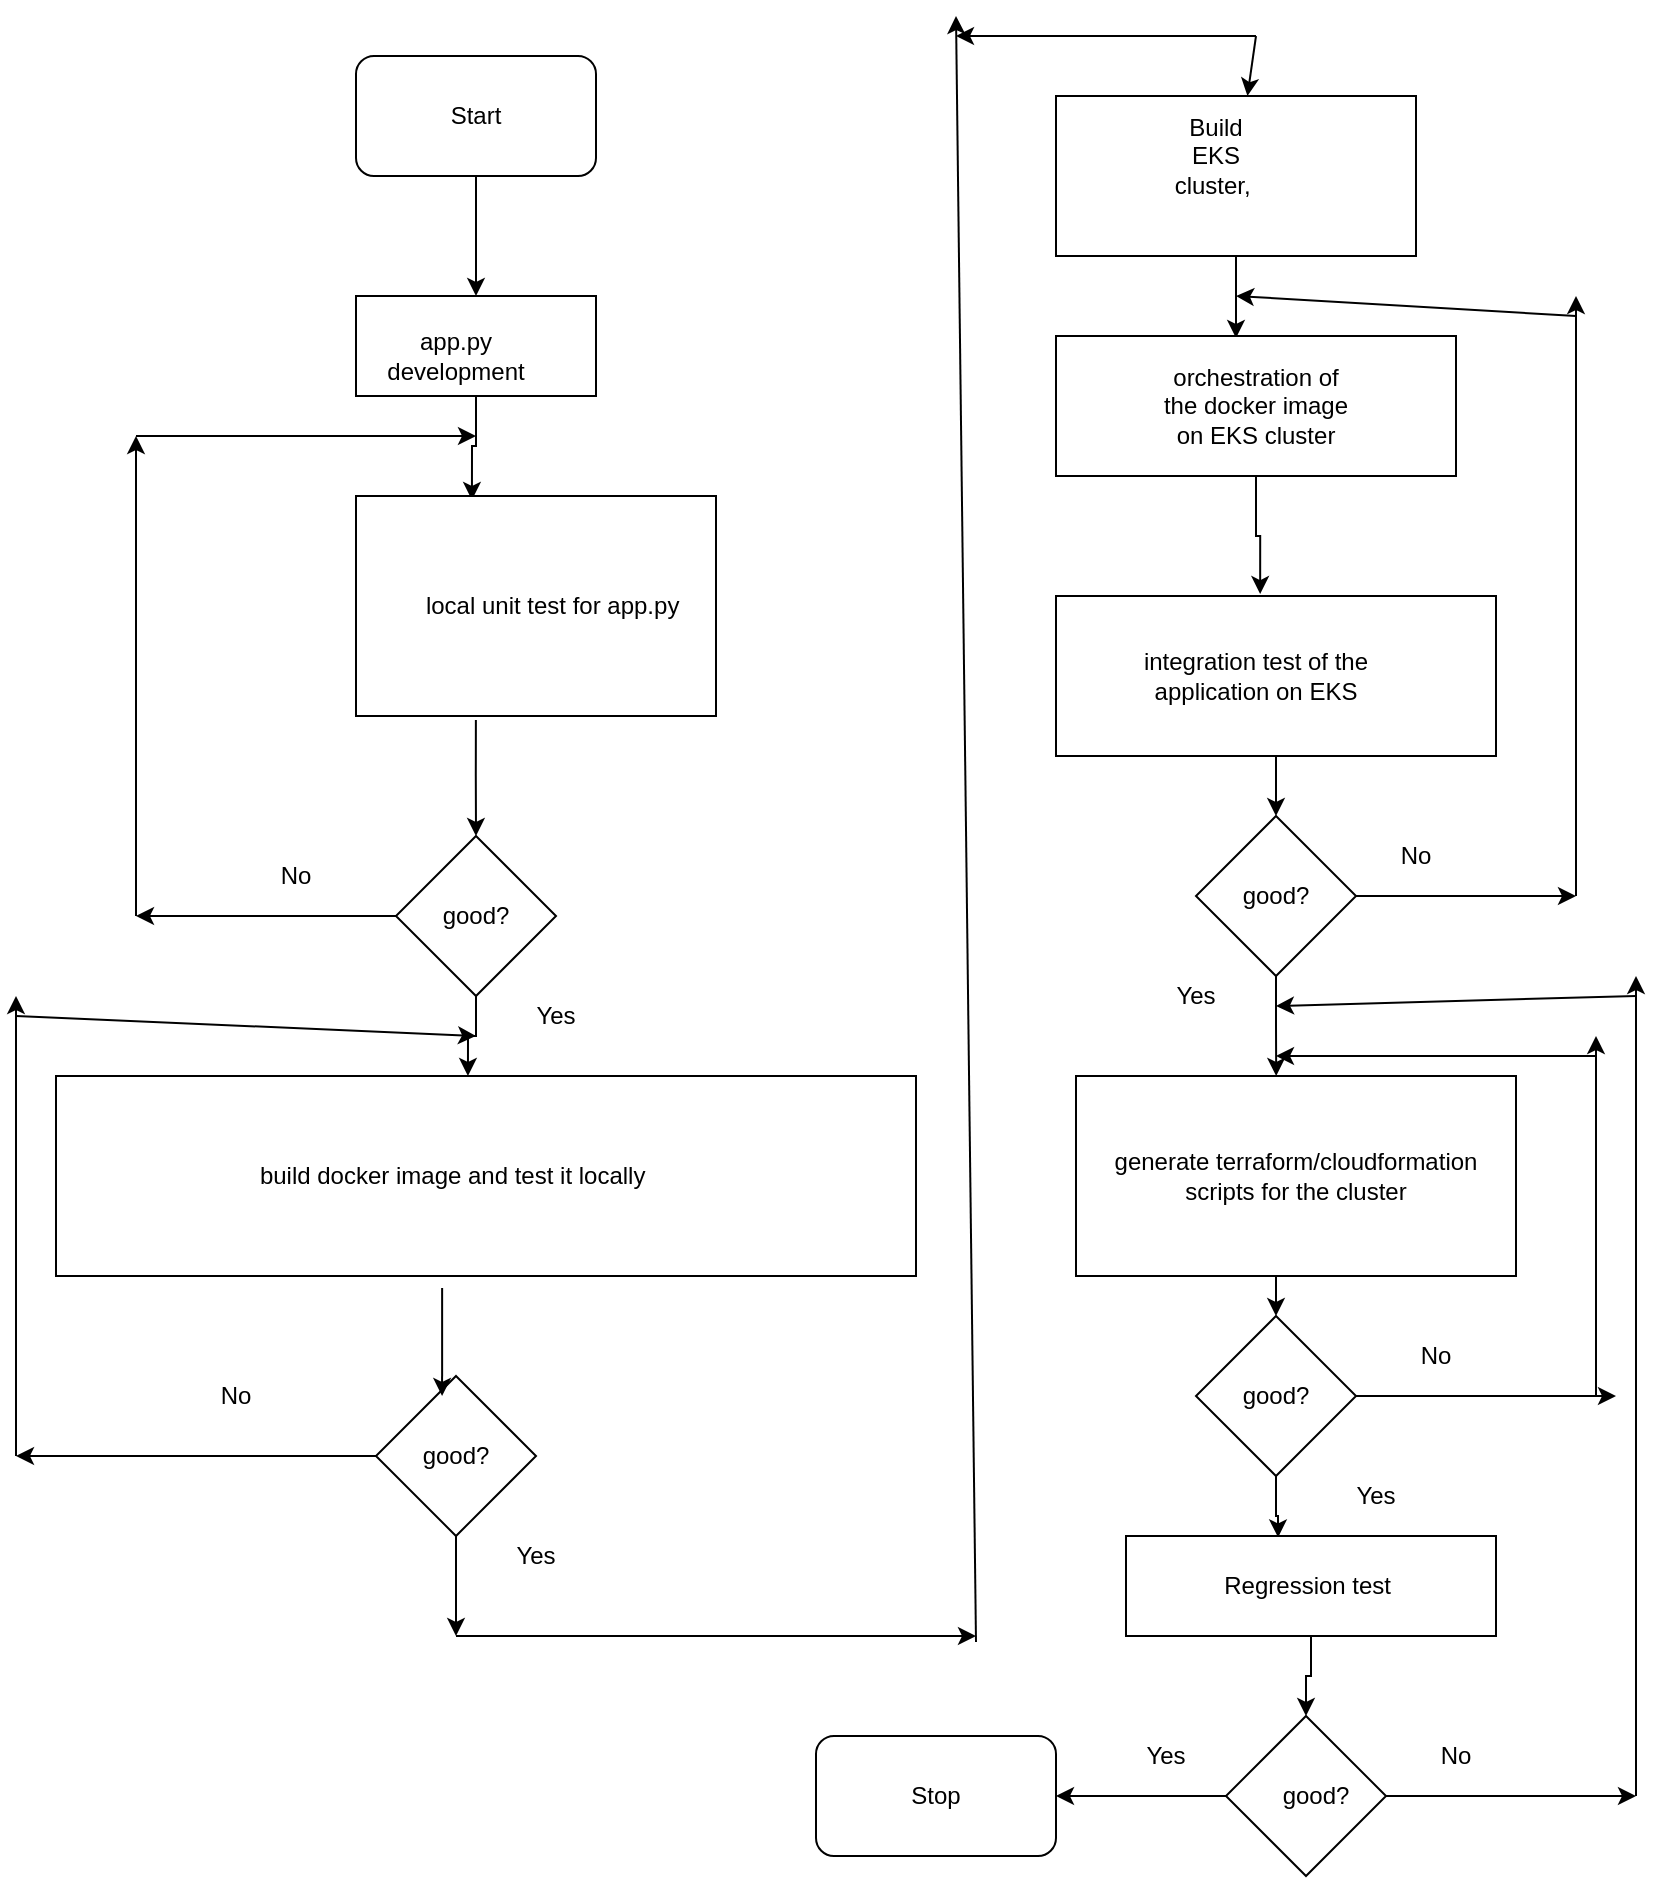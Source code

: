 <mxfile version="12.9.12" type="device"><diagram id="pV54jjhnlopqQvvBAmLE" name="Page-1"><mxGraphModel dx="1395" dy="705" grid="1" gridSize="10" guides="1" tooltips="1" connect="1" arrows="1" fold="1" page="1" pageScale="1" pageWidth="850" pageHeight="1100" math="0" shadow="0"><root><mxCell id="0"/><mxCell id="1" parent="0"/><mxCell id="MKWqolEMhBDsRnPFyYih-9" style="edgeStyle=orthogonalEdgeStyle;rounded=0;orthogonalLoop=1;jettySize=auto;html=1;" edge="1" parent="1" source="MKWqolEMhBDsRnPFyYih-1" target="MKWqolEMhBDsRnPFyYih-3"><mxGeometry relative="1" as="geometry"/></mxCell><mxCell id="MKWqolEMhBDsRnPFyYih-1" value="" style="rounded=1;whiteSpace=wrap;html=1;" vertex="1" parent="1"><mxGeometry x="190" y="50" width="120" height="60" as="geometry"/></mxCell><mxCell id="MKWqolEMhBDsRnPFyYih-13" style="edgeStyle=orthogonalEdgeStyle;rounded=0;orthogonalLoop=1;jettySize=auto;html=1;exitX=0.5;exitY=1;exitDx=0;exitDy=0;entryX=0.322;entryY=0.018;entryDx=0;entryDy=0;entryPerimeter=0;" edge="1" parent="1" source="MKWqolEMhBDsRnPFyYih-3" target="MKWqolEMhBDsRnPFyYih-10"><mxGeometry relative="1" as="geometry"/></mxCell><mxCell id="MKWqolEMhBDsRnPFyYih-3" value="" style="rounded=0;whiteSpace=wrap;html=1;" vertex="1" parent="1"><mxGeometry x="190" y="170" width="120" height="50" as="geometry"/></mxCell><mxCell id="MKWqolEMhBDsRnPFyYih-4" value="app.py development" style="text;html=1;strokeColor=none;fillColor=none;align=center;verticalAlign=middle;whiteSpace=wrap;rounded=0;" vertex="1" parent="1"><mxGeometry x="220" y="190" width="40" height="20" as="geometry"/></mxCell><mxCell id="MKWqolEMhBDsRnPFyYih-7" value="Start" style="text;html=1;strokeColor=none;fillColor=none;align=center;verticalAlign=middle;whiteSpace=wrap;rounded=0;" vertex="1" parent="1"><mxGeometry x="230" y="70" width="40" height="20" as="geometry"/></mxCell><mxCell id="MKWqolEMhBDsRnPFyYih-15" style="edgeStyle=orthogonalEdgeStyle;rounded=0;orthogonalLoop=1;jettySize=auto;html=1;exitX=0.333;exitY=1.018;exitDx=0;exitDy=0;exitPerimeter=0;" edge="1" parent="1" source="MKWqolEMhBDsRnPFyYih-10" target="MKWqolEMhBDsRnPFyYih-12"><mxGeometry relative="1" as="geometry"/></mxCell><mxCell id="MKWqolEMhBDsRnPFyYih-10" value="" style="rounded=0;whiteSpace=wrap;html=1;" vertex="1" parent="1"><mxGeometry x="190" y="270" width="180" height="110" as="geometry"/></mxCell><mxCell id="MKWqolEMhBDsRnPFyYih-11" value="local unit test for app.py&amp;nbsp;" style="text;html=1;strokeColor=none;fillColor=none;align=center;verticalAlign=middle;whiteSpace=wrap;rounded=0;" vertex="1" parent="1"><mxGeometry x="210" y="300" width="160" height="50" as="geometry"/></mxCell><mxCell id="MKWqolEMhBDsRnPFyYih-29" style="edgeStyle=orthogonalEdgeStyle;rounded=0;orthogonalLoop=1;jettySize=auto;html=1;exitX=0.5;exitY=1;exitDx=0;exitDy=0;entryX=0.479;entryY=0;entryDx=0;entryDy=0;entryPerimeter=0;" edge="1" parent="1" source="MKWqolEMhBDsRnPFyYih-12" target="MKWqolEMhBDsRnPFyYih-25"><mxGeometry relative="1" as="geometry"><mxPoint x="250" y="550" as="targetPoint"/></mxGeometry></mxCell><mxCell id="MKWqolEMhBDsRnPFyYih-12" value="" style="rhombus;whiteSpace=wrap;html=1;" vertex="1" parent="1"><mxGeometry x="210" y="440" width="80" height="80" as="geometry"/></mxCell><mxCell id="MKWqolEMhBDsRnPFyYih-14" value="good?" style="text;html=1;strokeColor=none;fillColor=none;align=center;verticalAlign=middle;whiteSpace=wrap;rounded=0;" vertex="1" parent="1"><mxGeometry x="230" y="470" width="40" height="20" as="geometry"/></mxCell><mxCell id="MKWqolEMhBDsRnPFyYih-20" value="" style="endArrow=classic;html=1;exitX=0;exitY=0.5;exitDx=0;exitDy=0;" edge="1" parent="1" source="MKWqolEMhBDsRnPFyYih-12"><mxGeometry width="50" height="50" relative="1" as="geometry"><mxPoint x="400" y="390" as="sourcePoint"/><mxPoint x="80" y="480" as="targetPoint"/></mxGeometry></mxCell><mxCell id="MKWqolEMhBDsRnPFyYih-21" value="" style="endArrow=classic;html=1;" edge="1" parent="1"><mxGeometry width="50" height="50" relative="1" as="geometry"><mxPoint x="80" y="480" as="sourcePoint"/><mxPoint x="80" y="240" as="targetPoint"/></mxGeometry></mxCell><mxCell id="MKWqolEMhBDsRnPFyYih-22" value="" style="endArrow=classic;html=1;" edge="1" parent="1"><mxGeometry width="50" height="50" relative="1" as="geometry"><mxPoint x="80" y="240" as="sourcePoint"/><mxPoint x="250" y="240" as="targetPoint"/></mxGeometry></mxCell><mxCell id="MKWqolEMhBDsRnPFyYih-23" value="No" style="text;html=1;strokeColor=none;fillColor=none;align=center;verticalAlign=middle;whiteSpace=wrap;rounded=0;" vertex="1" parent="1"><mxGeometry x="140" y="450" width="40" height="20" as="geometry"/></mxCell><mxCell id="MKWqolEMhBDsRnPFyYih-24" value="Yes" style="text;html=1;strokeColor=none;fillColor=none;align=center;verticalAlign=middle;whiteSpace=wrap;rounded=0;" vertex="1" parent="1"><mxGeometry x="270" y="520" width="40" height="20" as="geometry"/></mxCell><mxCell id="MKWqolEMhBDsRnPFyYih-25" value="" style="rounded=0;whiteSpace=wrap;html=1;" vertex="1" parent="1"><mxGeometry x="40" y="560" width="430" height="100" as="geometry"/></mxCell><mxCell id="MKWqolEMhBDsRnPFyYih-26" value="build docker image and test it locally&amp;nbsp;" style="text;html=1;strokeColor=none;fillColor=none;align=center;verticalAlign=middle;whiteSpace=wrap;rounded=0;" vertex="1" parent="1"><mxGeometry x="110" y="580" width="260" height="60" as="geometry"/></mxCell><mxCell id="MKWqolEMhBDsRnPFyYih-31" value="" style="rhombus;whiteSpace=wrap;html=1;" vertex="1" parent="1"><mxGeometry x="200" y="710" width="80" height="80" as="geometry"/></mxCell><mxCell id="MKWqolEMhBDsRnPFyYih-32" value="good?" style="text;html=1;strokeColor=none;fillColor=none;align=center;verticalAlign=middle;whiteSpace=wrap;rounded=0;" vertex="1" parent="1"><mxGeometry x="220" y="740" width="40" height="20" as="geometry"/></mxCell><mxCell id="MKWqolEMhBDsRnPFyYih-33" value="" style="endArrow=classic;html=1;entryX=0.413;entryY=0.125;entryDx=0;entryDy=0;entryPerimeter=0;exitX=0.449;exitY=1.06;exitDx=0;exitDy=0;exitPerimeter=0;" edge="1" parent="1" source="MKWqolEMhBDsRnPFyYih-25" target="MKWqolEMhBDsRnPFyYih-31"><mxGeometry width="50" height="50" relative="1" as="geometry"><mxPoint x="250" y="670" as="sourcePoint"/><mxPoint x="450" y="550" as="targetPoint"/></mxGeometry></mxCell><mxCell id="MKWqolEMhBDsRnPFyYih-36" value="" style="endArrow=classic;html=1;exitX=0;exitY=0.5;exitDx=0;exitDy=0;" edge="1" parent="1" source="MKWqolEMhBDsRnPFyYih-31"><mxGeometry width="50" height="50" relative="1" as="geometry"><mxPoint x="400" y="600" as="sourcePoint"/><mxPoint x="20" y="750" as="targetPoint"/></mxGeometry></mxCell><mxCell id="MKWqolEMhBDsRnPFyYih-38" value="" style="endArrow=classic;html=1;" edge="1" parent="1"><mxGeometry width="50" height="50" relative="1" as="geometry"><mxPoint x="20" y="750" as="sourcePoint"/><mxPoint x="20" y="520" as="targetPoint"/></mxGeometry></mxCell><mxCell id="MKWqolEMhBDsRnPFyYih-39" value="" style="endArrow=classic;html=1;" edge="1" parent="1"><mxGeometry width="50" height="50" relative="1" as="geometry"><mxPoint x="20" y="530" as="sourcePoint"/><mxPoint x="250" y="540" as="targetPoint"/></mxGeometry></mxCell><mxCell id="MKWqolEMhBDsRnPFyYih-40" value="No" style="text;html=1;strokeColor=none;fillColor=none;align=center;verticalAlign=middle;whiteSpace=wrap;rounded=0;" vertex="1" parent="1"><mxGeometry x="110" y="710" width="40" height="20" as="geometry"/></mxCell><mxCell id="MKWqolEMhBDsRnPFyYih-41" value="Yes" style="text;html=1;strokeColor=none;fillColor=none;align=center;verticalAlign=middle;whiteSpace=wrap;rounded=0;" vertex="1" parent="1"><mxGeometry x="260" y="790" width="40" height="20" as="geometry"/></mxCell><mxCell id="MKWqolEMhBDsRnPFyYih-60" style="edgeStyle=orthogonalEdgeStyle;rounded=0;orthogonalLoop=1;jettySize=auto;html=1;entryX=0.45;entryY=0.014;entryDx=0;entryDy=0;entryPerimeter=0;" edge="1" parent="1" source="MKWqolEMhBDsRnPFyYih-42" target="MKWqolEMhBDsRnPFyYih-49"><mxGeometry relative="1" as="geometry"/></mxCell><mxCell id="MKWqolEMhBDsRnPFyYih-42" value="" style="rounded=0;whiteSpace=wrap;html=1;" vertex="1" parent="1"><mxGeometry x="540" y="70" width="180" height="80" as="geometry"/></mxCell><mxCell id="MKWqolEMhBDsRnPFyYih-43" value="Build EKS cluster,&amp;nbsp;" style="text;html=1;strokeColor=none;fillColor=none;align=center;verticalAlign=middle;whiteSpace=wrap;rounded=0;" vertex="1" parent="1"><mxGeometry x="600" y="90" width="40" height="20" as="geometry"/></mxCell><mxCell id="MKWqolEMhBDsRnPFyYih-44" value="" style="endArrow=classic;html=1;exitX=0.5;exitY=1;exitDx=0;exitDy=0;" edge="1" parent="1" source="MKWqolEMhBDsRnPFyYih-31"><mxGeometry width="50" height="50" relative="1" as="geometry"><mxPoint x="400" y="600" as="sourcePoint"/><mxPoint x="240" y="840" as="targetPoint"/></mxGeometry></mxCell><mxCell id="MKWqolEMhBDsRnPFyYih-45" value="" style="endArrow=classic;html=1;" edge="1" parent="1"><mxGeometry width="50" height="50" relative="1" as="geometry"><mxPoint x="240" y="840" as="sourcePoint"/><mxPoint x="500" y="840" as="targetPoint"/></mxGeometry></mxCell><mxCell id="MKWqolEMhBDsRnPFyYih-46" value="" style="endArrow=classic;html=1;" edge="1" parent="1"><mxGeometry width="50" height="50" relative="1" as="geometry"><mxPoint x="500" y="843" as="sourcePoint"/><mxPoint x="490" y="30" as="targetPoint"/></mxGeometry></mxCell><mxCell id="MKWqolEMhBDsRnPFyYih-47" value="" style="endArrow=classic;html=1;" edge="1" parent="1"><mxGeometry width="50" height="50" relative="1" as="geometry"><mxPoint x="640" y="40" as="sourcePoint"/><mxPoint x="490" y="40" as="targetPoint"/></mxGeometry></mxCell><mxCell id="MKWqolEMhBDsRnPFyYih-48" value="" style="endArrow=classic;html=1;" edge="1" parent="1" target="MKWqolEMhBDsRnPFyYih-42"><mxGeometry width="50" height="50" relative="1" as="geometry"><mxPoint x="640" y="40" as="sourcePoint"/><mxPoint x="450" y="270" as="targetPoint"/></mxGeometry></mxCell><mxCell id="MKWqolEMhBDsRnPFyYih-58" style="edgeStyle=orthogonalEdgeStyle;rounded=0;orthogonalLoop=1;jettySize=auto;html=1;entryX=0.464;entryY=-0.012;entryDx=0;entryDy=0;entryPerimeter=0;" edge="1" parent="1" source="MKWqolEMhBDsRnPFyYih-49" target="MKWqolEMhBDsRnPFyYih-56"><mxGeometry relative="1" as="geometry"/></mxCell><mxCell id="MKWqolEMhBDsRnPFyYih-49" value="" style="rounded=0;whiteSpace=wrap;html=1;" vertex="1" parent="1"><mxGeometry x="540" y="190" width="200" height="70" as="geometry"/></mxCell><mxCell id="MKWqolEMhBDsRnPFyYih-51" value="orchestration of the docker image on EKS cluster" style="text;html=1;strokeColor=none;fillColor=none;align=center;verticalAlign=middle;whiteSpace=wrap;rounded=0;" vertex="1" parent="1"><mxGeometry x="590" y="210" width="100" height="30" as="geometry"/></mxCell><mxCell id="MKWqolEMhBDsRnPFyYih-69" style="edgeStyle=orthogonalEdgeStyle;rounded=0;orthogonalLoop=1;jettySize=auto;html=1;" edge="1" parent="1" source="MKWqolEMhBDsRnPFyYih-56" target="MKWqolEMhBDsRnPFyYih-62"><mxGeometry relative="1" as="geometry"/></mxCell><mxCell id="MKWqolEMhBDsRnPFyYih-56" value="" style="rounded=0;whiteSpace=wrap;html=1;" vertex="1" parent="1"><mxGeometry x="540" y="320" width="220" height="80" as="geometry"/></mxCell><mxCell id="MKWqolEMhBDsRnPFyYih-57" value="integration test of the application on EKS" style="text;html=1;strokeColor=none;fillColor=none;align=center;verticalAlign=middle;whiteSpace=wrap;rounded=0;" vertex="1" parent="1"><mxGeometry x="575" y="330" width="130" height="60" as="geometry"/></mxCell><mxCell id="MKWqolEMhBDsRnPFyYih-76" style="edgeStyle=orthogonalEdgeStyle;rounded=0;orthogonalLoop=1;jettySize=auto;html=1;entryX=0.455;entryY=0;entryDx=0;entryDy=0;entryPerimeter=0;" edge="1" parent="1" source="MKWqolEMhBDsRnPFyYih-62" target="MKWqolEMhBDsRnPFyYih-74"><mxGeometry relative="1" as="geometry"/></mxCell><mxCell id="MKWqolEMhBDsRnPFyYih-62" value="" style="rhombus;whiteSpace=wrap;html=1;" vertex="1" parent="1"><mxGeometry x="610" y="430" width="80" height="80" as="geometry"/></mxCell><mxCell id="MKWqolEMhBDsRnPFyYih-63" value="good?" style="text;html=1;strokeColor=none;fillColor=none;align=center;verticalAlign=middle;whiteSpace=wrap;rounded=0;" vertex="1" parent="1"><mxGeometry x="630" y="460" width="40" height="20" as="geometry"/></mxCell><mxCell id="MKWqolEMhBDsRnPFyYih-64" value="No" style="text;html=1;strokeColor=none;fillColor=none;align=center;verticalAlign=middle;whiteSpace=wrap;rounded=0;" vertex="1" parent="1"><mxGeometry x="700" y="440" width="40" height="20" as="geometry"/></mxCell><mxCell id="MKWqolEMhBDsRnPFyYih-66" value="" style="endArrow=classic;html=1;exitX=1;exitY=0.5;exitDx=0;exitDy=0;" edge="1" parent="1" source="MKWqolEMhBDsRnPFyYih-62"><mxGeometry width="50" height="50" relative="1" as="geometry"><mxPoint x="400" y="480" as="sourcePoint"/><mxPoint x="800" y="470" as="targetPoint"/></mxGeometry></mxCell><mxCell id="MKWqolEMhBDsRnPFyYih-67" value="" style="endArrow=classic;html=1;" edge="1" parent="1"><mxGeometry width="50" height="50" relative="1" as="geometry"><mxPoint x="800" y="470" as="sourcePoint"/><mxPoint x="800" y="170" as="targetPoint"/></mxGeometry></mxCell><mxCell id="MKWqolEMhBDsRnPFyYih-68" value="" style="endArrow=classic;html=1;" edge="1" parent="1"><mxGeometry width="50" height="50" relative="1" as="geometry"><mxPoint x="800" y="180" as="sourcePoint"/><mxPoint x="630" y="170" as="targetPoint"/></mxGeometry></mxCell><mxCell id="MKWqolEMhBDsRnPFyYih-70" value="Yes" style="text;html=1;strokeColor=none;fillColor=none;align=center;verticalAlign=middle;whiteSpace=wrap;rounded=0;" vertex="1" parent="1"><mxGeometry x="590" y="510" width="40" height="20" as="geometry"/></mxCell><mxCell id="MKWqolEMhBDsRnPFyYih-71" value="" style="rounded=1;whiteSpace=wrap;html=1;" vertex="1" parent="1"><mxGeometry x="420" y="890" width="120" height="60" as="geometry"/></mxCell><mxCell id="MKWqolEMhBDsRnPFyYih-83" style="edgeStyle=orthogonalEdgeStyle;rounded=0;orthogonalLoop=1;jettySize=auto;html=1;exitX=0.5;exitY=1;exitDx=0;exitDy=0;entryX=0.5;entryY=0;entryDx=0;entryDy=0;" edge="1" parent="1" source="MKWqolEMhBDsRnPFyYih-74" target="MKWqolEMhBDsRnPFyYih-78"><mxGeometry relative="1" as="geometry"/></mxCell><mxCell id="MKWqolEMhBDsRnPFyYih-74" value="generate terraform/cloudformation scripts for the cluster" style="rounded=0;whiteSpace=wrap;html=1;" vertex="1" parent="1"><mxGeometry x="550" y="560" width="220" height="100" as="geometry"/></mxCell><mxCell id="MKWqolEMhBDsRnPFyYih-94" style="edgeStyle=orthogonalEdgeStyle;rounded=0;orthogonalLoop=1;jettySize=auto;html=1;entryX=0.411;entryY=0.014;entryDx=0;entryDy=0;entryPerimeter=0;" edge="1" parent="1" source="MKWqolEMhBDsRnPFyYih-78" target="MKWqolEMhBDsRnPFyYih-90"><mxGeometry relative="1" as="geometry"/></mxCell><mxCell id="MKWqolEMhBDsRnPFyYih-78" value="" style="rhombus;whiteSpace=wrap;html=1;" vertex="1" parent="1"><mxGeometry x="610" y="680" width="80" height="80" as="geometry"/></mxCell><mxCell id="MKWqolEMhBDsRnPFyYih-79" value="" style="endArrow=classic;html=1;exitX=1;exitY=0.5;exitDx=0;exitDy=0;" edge="1" parent="1" source="MKWqolEMhBDsRnPFyYih-78"><mxGeometry width="50" height="50" relative="1" as="geometry"><mxPoint x="400" y="670" as="sourcePoint"/><mxPoint x="820" y="720" as="targetPoint"/></mxGeometry></mxCell><mxCell id="MKWqolEMhBDsRnPFyYih-80" value="" style="endArrow=classic;html=1;" edge="1" parent="1"><mxGeometry width="50" height="50" relative="1" as="geometry"><mxPoint x="810" y="720" as="sourcePoint"/><mxPoint x="810" y="540" as="targetPoint"/></mxGeometry></mxCell><mxCell id="MKWqolEMhBDsRnPFyYih-81" value="" style="endArrow=classic;html=1;" edge="1" parent="1"><mxGeometry width="50" height="50" relative="1" as="geometry"><mxPoint x="810" y="550" as="sourcePoint"/><mxPoint x="650" y="550" as="targetPoint"/></mxGeometry></mxCell><mxCell id="MKWqolEMhBDsRnPFyYih-82" value="No" style="text;html=1;strokeColor=none;fillColor=none;align=center;verticalAlign=middle;whiteSpace=wrap;rounded=0;" vertex="1" parent="1"><mxGeometry x="710" y="690" width="40" height="20" as="geometry"/></mxCell><mxCell id="MKWqolEMhBDsRnPFyYih-84" value="Yes" style="text;html=1;strokeColor=none;fillColor=none;align=center;verticalAlign=middle;whiteSpace=wrap;rounded=0;" vertex="1" parent="1"><mxGeometry x="680" y="760" width="40" height="20" as="geometry"/></mxCell><mxCell id="MKWqolEMhBDsRnPFyYih-85" value="good?" style="text;html=1;strokeColor=none;fillColor=none;align=center;verticalAlign=middle;whiteSpace=wrap;rounded=0;" vertex="1" parent="1"><mxGeometry x="630" y="710" width="40" height="20" as="geometry"/></mxCell><mxCell id="MKWqolEMhBDsRnPFyYih-87" value="Stop" style="text;html=1;strokeColor=none;fillColor=none;align=center;verticalAlign=middle;whiteSpace=wrap;rounded=0;" vertex="1" parent="1"><mxGeometry x="460" y="910" width="40" height="20" as="geometry"/></mxCell><mxCell id="MKWqolEMhBDsRnPFyYih-95" style="edgeStyle=orthogonalEdgeStyle;rounded=0;orthogonalLoop=1;jettySize=auto;html=1;entryX=0.5;entryY=0;entryDx=0;entryDy=0;" edge="1" parent="1" source="MKWqolEMhBDsRnPFyYih-90" target="MKWqolEMhBDsRnPFyYih-92"><mxGeometry relative="1" as="geometry"/></mxCell><mxCell id="MKWqolEMhBDsRnPFyYih-90" value="Regression test&amp;nbsp;" style="rounded=0;whiteSpace=wrap;html=1;" vertex="1" parent="1"><mxGeometry x="575" y="790" width="185" height="50" as="geometry"/></mxCell><mxCell id="MKWqolEMhBDsRnPFyYih-92" value="" style="rhombus;whiteSpace=wrap;html=1;" vertex="1" parent="1"><mxGeometry x="625" y="880" width="80" height="80" as="geometry"/></mxCell><mxCell id="MKWqolEMhBDsRnPFyYih-93" value="good?" style="text;html=1;strokeColor=none;fillColor=none;align=center;verticalAlign=middle;whiteSpace=wrap;rounded=0;" vertex="1" parent="1"><mxGeometry x="650" y="910" width="40" height="20" as="geometry"/></mxCell><mxCell id="MKWqolEMhBDsRnPFyYih-97" value="" style="endArrow=classic;html=1;exitX=1;exitY=0.5;exitDx=0;exitDy=0;" edge="1" parent="1" source="MKWqolEMhBDsRnPFyYih-92"><mxGeometry width="50" height="50" relative="1" as="geometry"><mxPoint x="400" y="670" as="sourcePoint"/><mxPoint x="830" y="920" as="targetPoint"/></mxGeometry></mxCell><mxCell id="MKWqolEMhBDsRnPFyYih-98" value="" style="endArrow=classic;html=1;" edge="1" parent="1"><mxGeometry width="50" height="50" relative="1" as="geometry"><mxPoint x="830" y="920" as="sourcePoint"/><mxPoint x="830" y="510" as="targetPoint"/></mxGeometry></mxCell><mxCell id="MKWqolEMhBDsRnPFyYih-99" value="" style="endArrow=classic;html=1;" edge="1" parent="1"><mxGeometry width="50" height="50" relative="1" as="geometry"><mxPoint x="830" y="520" as="sourcePoint"/><mxPoint x="650" y="525" as="targetPoint"/></mxGeometry></mxCell><mxCell id="MKWqolEMhBDsRnPFyYih-101" value="No" style="text;html=1;strokeColor=none;fillColor=none;align=center;verticalAlign=middle;whiteSpace=wrap;rounded=0;" vertex="1" parent="1"><mxGeometry x="720" y="890" width="40" height="20" as="geometry"/></mxCell><mxCell id="MKWqolEMhBDsRnPFyYih-102" value="Yes" style="text;html=1;strokeColor=none;fillColor=none;align=center;verticalAlign=middle;whiteSpace=wrap;rounded=0;" vertex="1" parent="1"><mxGeometry x="575" y="890" width="40" height="20" as="geometry"/></mxCell><mxCell id="MKWqolEMhBDsRnPFyYih-103" value="" style="endArrow=classic;html=1;exitX=0;exitY=0.5;exitDx=0;exitDy=0;entryX=1;entryY=0.5;entryDx=0;entryDy=0;" edge="1" parent="1" source="MKWqolEMhBDsRnPFyYih-92" target="MKWqolEMhBDsRnPFyYih-71"><mxGeometry width="50" height="50" relative="1" as="geometry"><mxPoint x="400" y="670" as="sourcePoint"/><mxPoint x="450" y="620" as="targetPoint"/></mxGeometry></mxCell></root></mxGraphModel></diagram></mxfile>